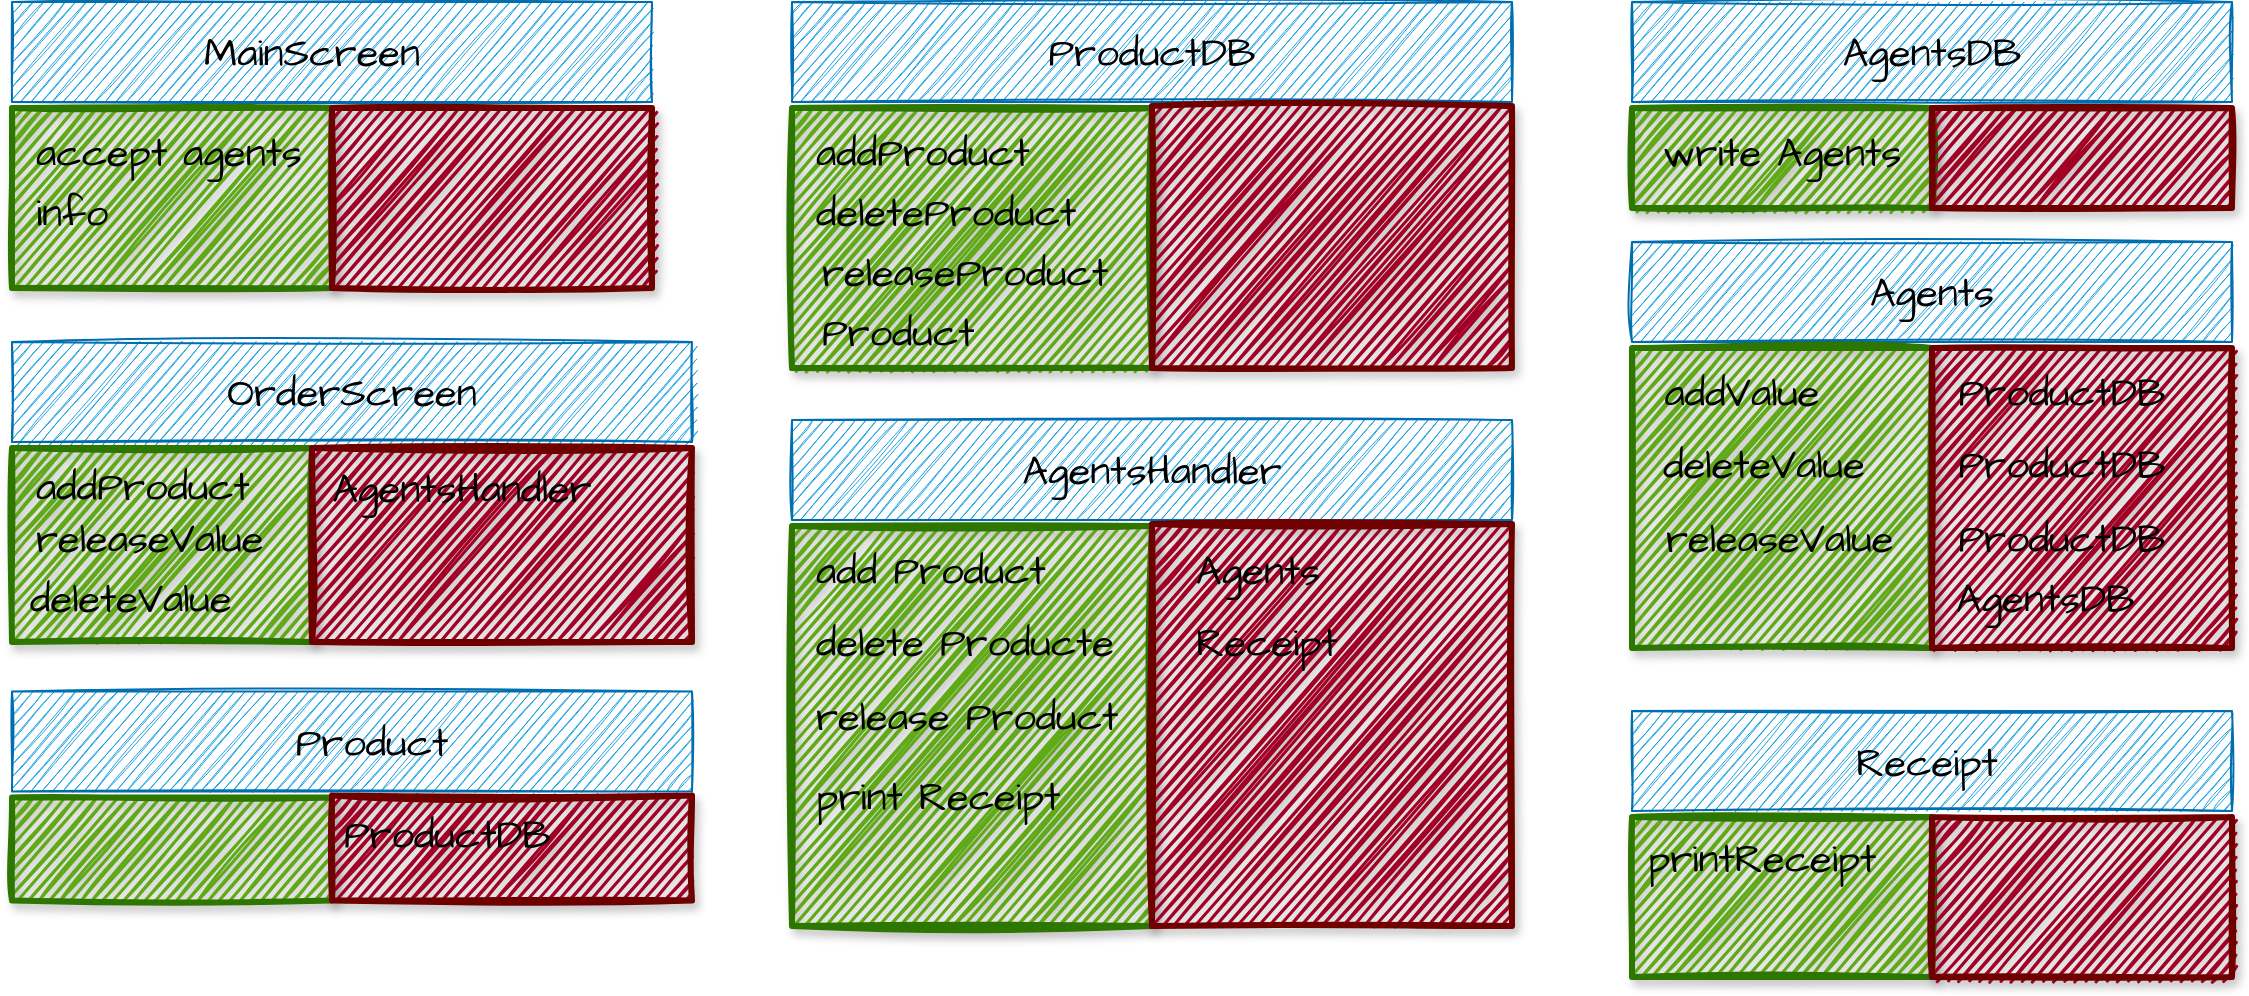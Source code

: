 <mxfile version="16.2.2" type="google"><diagram id="C5RBs43oDa-KdzZeNtuy" name="Page-1"><mxGraphModel dx="799" dy="788" grid="1" gridSize="10" guides="1" tooltips="1" connect="1" arrows="1" fold="1" page="1" pageScale="2" pageWidth="827" pageHeight="1169" math="0" shadow="0"><root><mxCell id="WIyWlLk6GJQsqaUBKTNV-0"/><mxCell id="WIyWlLk6GJQsqaUBKTNV-1" parent="WIyWlLk6GJQsqaUBKTNV-0"/><mxCell id="IiVSE55Y1btlAbvwMgnm-49" value="" style="rounded=0;whiteSpace=wrap;html=1;sketch=1;hachureGap=4;fontFamily=Architects Daughter;fontSource=https%3A%2F%2Ffonts.googleapis.com%2Fcss%3Ffamily%3DArchitects%2BDaughter;fontSize=20;fillColor=#1ba1e2;fontColor=#ffffff;strokeColor=#006EAF;" parent="WIyWlLk6GJQsqaUBKTNV-1" vertex="1"><mxGeometry x="50" y="207" width="340" height="50" as="geometry"/></mxCell><mxCell id="IiVSE55Y1btlAbvwMgnm-50" value="" style="rounded=0;whiteSpace=wrap;html=1;sketch=1;hachureGap=4;fontFamily=Architects Daughter;fontSource=https%3A%2F%2Ffonts.googleapis.com%2Fcss%3Ffamily%3DArchitects%2BDaughter;fontSize=20;fillColor=#60a917;fontColor=#ffffff;strokeColor=#2D7600;strokeWidth=3;glass=0;shadow=1;" parent="WIyWlLk6GJQsqaUBKTNV-1" vertex="1"><mxGeometry x="50" y="260" width="150" height="97" as="geometry"/></mxCell><mxCell id="IiVSE55Y1btlAbvwMgnm-51" value="" style="rounded=0;whiteSpace=wrap;html=1;sketch=1;hachureGap=4;fontFamily=Architects Daughter;fontSource=https%3A%2F%2Ffonts.googleapis.com%2Fcss%3Ffamily%3DArchitects%2BDaughter;fontSize=20;fillColor=#a20025;fontColor=#ffffff;strokeColor=#6F0000;strokeWidth=3;shadow=1;" parent="WIyWlLk6GJQsqaUBKTNV-1" vertex="1"><mxGeometry x="200" y="260" width="190" height="97" as="geometry"/></mxCell><mxCell id="IiVSE55Y1btlAbvwMgnm-52" value="OrderScreen" style="text;strokeColor=none;fillColor=none;html=1;align=center;verticalAlign=middle;whiteSpace=wrap;rounded=0;sketch=1;hachureGap=4;fontFamily=Architects Daughter;fontSource=https%3A%2F%2Ffonts.googleapis.com%2Fcss%3Ffamily%3DArchitects%2BDaughter;fontSize=20;" parent="WIyWlLk6GJQsqaUBKTNV-1" vertex="1"><mxGeometry x="155" y="217" width="130" height="30" as="geometry"/></mxCell><mxCell id="IiVSE55Y1btlAbvwMgnm-55" value="addProduct" style="text;strokeColor=none;fillColor=none;html=1;align=left;verticalAlign=middle;whiteSpace=wrap;rounded=0;sketch=1;hachureGap=4;fontFamily=Architects Daughter;fontSource=https%3A%2F%2Ffonts.googleapis.com%2Fcss%3Ffamily%3DArchitects%2BDaughter;fontSize=20;" parent="WIyWlLk6GJQsqaUBKTNV-1" vertex="1"><mxGeometry x="60" y="264" width="110" height="30" as="geometry"/></mxCell><mxCell id="IiVSE55Y1btlAbvwMgnm-61" value="" style="rounded=0;whiteSpace=wrap;html=1;sketch=1;hachureGap=4;fontFamily=Architects Daughter;fontSource=https%3A%2F%2Ffonts.googleapis.com%2Fcss%3Ffamily%3DArchitects%2BDaughter;fontSize=20;fillColor=#1ba1e2;fontColor=#ffffff;strokeColor=#006EAF;" parent="WIyWlLk6GJQsqaUBKTNV-1" vertex="1"><mxGeometry x="440" y="37" width="360" height="50" as="geometry"/></mxCell><mxCell id="IiVSE55Y1btlAbvwMgnm-62" value="" style="rounded=0;whiteSpace=wrap;html=1;sketch=1;hachureGap=4;fontFamily=Architects Daughter;fontSource=https%3A%2F%2Ffonts.googleapis.com%2Fcss%3Ffamily%3DArchitects%2BDaughter;fontSize=20;fillColor=#60a917;fontColor=#ffffff;strokeColor=#2D7600;strokeWidth=3;glass=0;shadow=1;" parent="WIyWlLk6GJQsqaUBKTNV-1" vertex="1"><mxGeometry x="440" y="90" width="180" height="130" as="geometry"/></mxCell><mxCell id="IiVSE55Y1btlAbvwMgnm-63" value="" style="rounded=0;whiteSpace=wrap;html=1;sketch=1;hachureGap=4;fontFamily=Architects Daughter;fontSource=https%3A%2F%2Ffonts.googleapis.com%2Fcss%3Ffamily%3DArchitects%2BDaughter;fontSize=20;fillColor=#a20025;fontColor=#ffffff;strokeColor=#6F0000;strokeWidth=3;shadow=1;" parent="WIyWlLk6GJQsqaUBKTNV-1" vertex="1"><mxGeometry x="620" y="89" width="180" height="131" as="geometry"/></mxCell><mxCell id="IiVSE55Y1btlAbvwMgnm-64" value="ProductDB" style="text;strokeColor=none;fillColor=none;html=1;align=center;verticalAlign=middle;whiteSpace=wrap;rounded=0;sketch=1;hachureGap=4;fontFamily=Architects Daughter;fontSource=https%3A%2F%2Ffonts.googleapis.com%2Fcss%3Ffamily%3DArchitects%2BDaughter;fontSize=20;" parent="WIyWlLk6GJQsqaUBKTNV-1" vertex="1"><mxGeometry x="555" y="47" width="130" height="30" as="geometry"/></mxCell><mxCell id="IiVSE55Y1btlAbvwMgnm-82" value="addProduct" style="text;strokeColor=none;fillColor=none;html=1;align=left;verticalAlign=middle;whiteSpace=wrap;rounded=0;sketch=1;hachureGap=4;fontFamily=Architects Daughter;fontSource=https%3A%2F%2Ffonts.googleapis.com%2Fcss%3Ffamily%3DArchitects%2BDaughter;fontSize=20;" parent="WIyWlLk6GJQsqaUBKTNV-1" vertex="1"><mxGeometry x="450" y="97" width="120" height="30" as="geometry"/></mxCell><mxCell id="IiVSE55Y1btlAbvwMgnm-83" value="deleteProduct" style="text;strokeColor=none;fillColor=none;html=1;align=left;verticalAlign=middle;whiteSpace=wrap;rounded=0;sketch=1;hachureGap=4;fontFamily=Architects Daughter;fontSource=https%3A%2F%2Ffonts.googleapis.com%2Fcss%3Ffamily%3DArchitects%2BDaughter;fontSize=20;" parent="WIyWlLk6GJQsqaUBKTNV-1" vertex="1"><mxGeometry x="450" y="127" width="130" height="30" as="geometry"/></mxCell><mxCell id="IiVSE55Y1btlAbvwMgnm-84" value="releaseProduct" style="text;strokeColor=none;fillColor=none;html=1;align=left;verticalAlign=middle;whiteSpace=wrap;rounded=0;sketch=1;hachureGap=4;fontFamily=Architects Daughter;fontSource=https%3A%2F%2Ffonts.googleapis.com%2Fcss%3Ffamily%3DArchitects%2BDaughter;fontSize=20;" parent="WIyWlLk6GJQsqaUBKTNV-1" vertex="1"><mxGeometry x="452.5" y="157" width="130" height="30" as="geometry"/></mxCell><mxCell id="IiVSE55Y1btlAbvwMgnm-86" value="" style="rounded=0;whiteSpace=wrap;html=1;sketch=1;hachureGap=4;fontFamily=Architects Daughter;fontSource=https%3A%2F%2Ffonts.googleapis.com%2Fcss%3Ffamily%3DArchitects%2BDaughter;fontSize=20;fillColor=#1ba1e2;fontColor=#ffffff;strokeColor=#006EAF;" parent="WIyWlLk6GJQsqaUBKTNV-1" vertex="1"><mxGeometry x="860" y="391.5" width="300" height="50" as="geometry"/></mxCell><mxCell id="IiVSE55Y1btlAbvwMgnm-87" value="" style="rounded=0;whiteSpace=wrap;html=1;sketch=1;hachureGap=4;fontFamily=Architects Daughter;fontSource=https%3A%2F%2Ffonts.googleapis.com%2Fcss%3Ffamily%3DArchitects%2BDaughter;fontSize=20;fillColor=#60a917;fontColor=#ffffff;strokeColor=#2D7600;strokeWidth=3;glass=0;shadow=1;" parent="WIyWlLk6GJQsqaUBKTNV-1" vertex="1"><mxGeometry x="860" y="444.5" width="150" height="80" as="geometry"/></mxCell><mxCell id="IiVSE55Y1btlAbvwMgnm-88" value="" style="rounded=0;whiteSpace=wrap;html=1;sketch=1;hachureGap=4;fontFamily=Architects Daughter;fontSource=https%3A%2F%2Ffonts.googleapis.com%2Fcss%3Ffamily%3DArchitects%2BDaughter;fontSize=20;fillColor=#a20025;fontColor=#ffffff;strokeColor=#6F0000;strokeWidth=3;shadow=1;" parent="WIyWlLk6GJQsqaUBKTNV-1" vertex="1"><mxGeometry x="1010" y="444.5" width="150" height="80" as="geometry"/></mxCell><mxCell id="IiVSE55Y1btlAbvwMgnm-91" value="Receipt" style="text;strokeColor=none;fillColor=none;html=1;align=left;verticalAlign=middle;whiteSpace=wrap;rounded=0;sketch=1;hachureGap=4;fontFamily=Architects Daughter;fontSource=https%3A%2F%2Ffonts.googleapis.com%2Fcss%3Ffamily%3DArchitects%2BDaughter;fontSize=20;" parent="WIyWlLk6GJQsqaUBKTNV-1" vertex="1"><mxGeometry x="970" y="401.5" width="80" height="30" as="geometry"/></mxCell><mxCell id="IiVSE55Y1btlAbvwMgnm-92" value="printReceipt" style="text;strokeColor=none;fillColor=none;html=1;align=left;verticalAlign=middle;whiteSpace=wrap;rounded=0;sketch=1;hachureGap=4;fontFamily=Architects Daughter;fontSource=https%3A%2F%2Ffonts.googleapis.com%2Fcss%3Ffamily%3DArchitects%2BDaughter;fontSize=20;" parent="WIyWlLk6GJQsqaUBKTNV-1" vertex="1"><mxGeometry x="865.5" y="450" width="139" height="30" as="geometry"/></mxCell><mxCell id="IiVSE55Y1btlAbvwMgnm-99" value="" style="rounded=0;whiteSpace=wrap;html=1;sketch=1;hachureGap=4;fontFamily=Architects Daughter;fontSource=https%3A%2F%2Ffonts.googleapis.com%2Fcss%3Ffamily%3DArchitects%2BDaughter;fontSize=20;fillColor=#1ba1e2;fontColor=#ffffff;strokeColor=#006EAF;" parent="WIyWlLk6GJQsqaUBKTNV-1" vertex="1"><mxGeometry x="440" y="246" width="360" height="50" as="geometry"/></mxCell><mxCell id="IiVSE55Y1btlAbvwMgnm-100" value="" style="rounded=0;whiteSpace=wrap;html=1;sketch=1;hachureGap=4;fontFamily=Architects Daughter;fontSource=https%3A%2F%2Ffonts.googleapis.com%2Fcss%3Ffamily%3DArchitects%2BDaughter;fontSize=20;fillColor=#60a917;fontColor=#ffffff;strokeColor=#2D7600;strokeWidth=3;glass=0;shadow=1;" parent="WIyWlLk6GJQsqaUBKTNV-1" vertex="1"><mxGeometry x="440" y="299" width="180" height="200" as="geometry"/></mxCell><mxCell id="IiVSE55Y1btlAbvwMgnm-101" value="" style="rounded=0;whiteSpace=wrap;html=1;sketch=1;hachureGap=4;fontFamily=Architects Daughter;fontSource=https%3A%2F%2Ffonts.googleapis.com%2Fcss%3Ffamily%3DArchitects%2BDaughter;fontSize=20;fillColor=#a20025;fontColor=#ffffff;strokeColor=#6F0000;strokeWidth=3;shadow=1;" parent="WIyWlLk6GJQsqaUBKTNV-1" vertex="1"><mxGeometry x="620" y="298" width="180" height="201" as="geometry"/></mxCell><mxCell id="IiVSE55Y1btlAbvwMgnm-102" value="AgentsHandler" style="text;strokeColor=none;fillColor=none;html=1;align=center;verticalAlign=middle;whiteSpace=wrap;rounded=0;sketch=1;hachureGap=4;fontFamily=Architects Daughter;fontSource=https%3A%2F%2Ffonts.googleapis.com%2Fcss%3Ffamily%3DArchitects%2BDaughter;fontSize=20;" parent="WIyWlLk6GJQsqaUBKTNV-1" vertex="1"><mxGeometry x="555" y="256" width="130" height="30" as="geometry"/></mxCell><mxCell id="IiVSE55Y1btlAbvwMgnm-103" value="add Product" style="text;strokeColor=none;fillColor=none;html=1;align=left;verticalAlign=middle;whiteSpace=wrap;rounded=0;sketch=1;hachureGap=4;fontFamily=Architects Daughter;fontSource=https%3A%2F%2Ffonts.googleapis.com%2Fcss%3Ffamily%3DArchitects%2BDaughter;fontSize=20;" parent="WIyWlLk6GJQsqaUBKTNV-1" vertex="1"><mxGeometry x="450" y="306" width="130" height="30" as="geometry"/></mxCell><mxCell id="IiVSE55Y1btlAbvwMgnm-104" value="delete Producte" style="text;strokeColor=none;fillColor=none;html=1;align=left;verticalAlign=middle;whiteSpace=wrap;rounded=0;sketch=1;hachureGap=4;fontFamily=Architects Daughter;fontSource=https%3A%2F%2Ffonts.googleapis.com%2Fcss%3Ffamily%3DArchitects%2BDaughter;fontSize=20;" parent="WIyWlLk6GJQsqaUBKTNV-1" vertex="1"><mxGeometry x="450" y="342" width="160" height="30" as="geometry"/></mxCell><mxCell id="IiVSE55Y1btlAbvwMgnm-105" value="release Product" style="text;strokeColor=none;fillColor=none;html=1;align=left;verticalAlign=middle;whiteSpace=wrap;rounded=0;sketch=1;hachureGap=4;fontFamily=Architects Daughter;fontSource=https%3A%2F%2Ffonts.googleapis.com%2Fcss%3Ffamily%3DArchitects%2BDaughter;fontSize=20;" parent="WIyWlLk6GJQsqaUBKTNV-1" vertex="1"><mxGeometry x="450" y="379" width="160" height="30" as="geometry"/></mxCell><mxCell id="IiVSE55Y1btlAbvwMgnm-106" value="print Receipt" style="text;strokeColor=none;fillColor=none;html=1;align=left;verticalAlign=middle;whiteSpace=wrap;rounded=0;sketch=1;hachureGap=4;fontFamily=Architects Daughter;fontSource=https%3A%2F%2Ffonts.googleapis.com%2Fcss%3Ffamily%3DArchitects%2BDaughter;fontSize=20;" parent="WIyWlLk6GJQsqaUBKTNV-1" vertex="1"><mxGeometry x="450" y="419" width="140" height="30" as="geometry"/></mxCell><mxCell id="IiVSE55Y1btlAbvwMgnm-107" value="&lt;br&gt;" style="text;strokeColor=none;fillColor=none;html=1;align=left;verticalAlign=middle;whiteSpace=wrap;rounded=0;sketch=1;hachureGap=4;fontFamily=Architects Daughter;fontSource=https%3A%2F%2Ffonts.googleapis.com%2Fcss%3Ffamily%3DArchitects%2BDaughter;fontSize=20;" parent="WIyWlLk6GJQsqaUBKTNV-1" vertex="1"><mxGeometry x="630" y="306" width="100" height="30" as="geometry"/></mxCell><mxCell id="AFZY_WzQuK9txs75r0Lg-5" value="AgentsHandler" style="text;strokeColor=none;fillColor=none;html=1;align=center;verticalAlign=middle;whiteSpace=wrap;rounded=0;sketch=1;hachureGap=4;fontFamily=Architects Daughter;fontSource=https%3A%2F%2Ffonts.googleapis.com%2Fcss%3Ffamily%3DArchitects%2BDaughter;fontSize=20;" parent="WIyWlLk6GJQsqaUBKTNV-1" vertex="1"><mxGeometry x="210" y="265" width="130" height="30" as="geometry"/></mxCell><mxCell id="QV2quZmS9MMxbZypGBM6-0" value="" style="rounded=0;whiteSpace=wrap;html=1;sketch=1;hachureGap=4;fontFamily=Architects Daughter;fontSource=https%3A%2F%2Ffonts.googleapis.com%2Fcss%3Ffamily%3DArchitects%2BDaughter;fontSize=20;fillColor=#1ba1e2;fontColor=#ffffff;strokeColor=#006EAF;" vertex="1" parent="WIyWlLk6GJQsqaUBKTNV-1"><mxGeometry x="860" y="37" width="300" height="50" as="geometry"/></mxCell><mxCell id="QV2quZmS9MMxbZypGBM6-1" value="" style="rounded=0;whiteSpace=wrap;html=1;sketch=1;hachureGap=4;fontFamily=Architects Daughter;fontSource=https%3A%2F%2Ffonts.googleapis.com%2Fcss%3Ffamily%3DArchitects%2BDaughter;fontSize=20;fillColor=#60a917;fontColor=#ffffff;strokeColor=#2D7600;strokeWidth=3;glass=0;shadow=1;" vertex="1" parent="WIyWlLk6GJQsqaUBKTNV-1"><mxGeometry x="860" y="90" width="150" height="50" as="geometry"/></mxCell><mxCell id="QV2quZmS9MMxbZypGBM6-2" value="" style="rounded=0;whiteSpace=wrap;html=1;sketch=1;hachureGap=4;fontFamily=Architects Daughter;fontSource=https%3A%2F%2Ffonts.googleapis.com%2Fcss%3Ffamily%3DArchitects%2BDaughter;fontSize=20;fillColor=#a20025;fontColor=#ffffff;strokeColor=#6F0000;strokeWidth=3;shadow=1;" vertex="1" parent="WIyWlLk6GJQsqaUBKTNV-1"><mxGeometry x="1010" y="90" width="150" height="50" as="geometry"/></mxCell><mxCell id="QV2quZmS9MMxbZypGBM6-3" value="AgentsDB" style="text;strokeColor=none;fillColor=none;html=1;align=center;verticalAlign=middle;whiteSpace=wrap;rounded=0;sketch=1;hachureGap=4;fontFamily=Architects Daughter;fontSource=https%3A%2F%2Ffonts.googleapis.com%2Fcss%3Ffamily%3DArchitects%2BDaughter;fontSize=20;" vertex="1" parent="WIyWlLk6GJQsqaUBKTNV-1"><mxGeometry x="945" y="47" width="130" height="30" as="geometry"/></mxCell><mxCell id="QV2quZmS9MMxbZypGBM6-4" value="write Agents" style="text;strokeColor=none;fillColor=none;html=1;align=center;verticalAlign=middle;whiteSpace=wrap;rounded=0;sketch=1;hachureGap=4;fontFamily=Architects Daughter;fontSource=https%3A%2F%2Ffonts.googleapis.com%2Fcss%3Ffamily%3DArchitects%2BDaughter;fontSize=20;" vertex="1" parent="WIyWlLk6GJQsqaUBKTNV-1"><mxGeometry x="870" y="97" width="130" height="30" as="geometry"/></mxCell><mxCell id="QV2quZmS9MMxbZypGBM6-7" value="" style="rounded=0;whiteSpace=wrap;html=1;sketch=1;hachureGap=4;fontFamily=Architects Daughter;fontSource=https%3A%2F%2Ffonts.googleapis.com%2Fcss%3Ffamily%3DArchitects%2BDaughter;fontSize=20;fillColor=#1ba1e2;fontColor=#ffffff;strokeColor=#006EAF;" vertex="1" parent="WIyWlLk6GJQsqaUBKTNV-1"><mxGeometry x="860" y="157" width="300" height="50" as="geometry"/></mxCell><mxCell id="QV2quZmS9MMxbZypGBM6-8" value="" style="rounded=0;whiteSpace=wrap;html=1;sketch=1;hachureGap=4;fontFamily=Architects Daughter;fontSource=https%3A%2F%2Ffonts.googleapis.com%2Fcss%3Ffamily%3DArchitects%2BDaughter;fontSize=20;fillColor=#60a917;fontColor=#ffffff;strokeColor=#2D7600;strokeWidth=3;glass=0;shadow=1;" vertex="1" parent="WIyWlLk6GJQsqaUBKTNV-1"><mxGeometry x="860" y="210" width="150" height="150" as="geometry"/></mxCell><mxCell id="QV2quZmS9MMxbZypGBM6-9" value="" style="rounded=0;whiteSpace=wrap;html=1;sketch=1;hachureGap=4;fontFamily=Architects Daughter;fontSource=https%3A%2F%2Ffonts.googleapis.com%2Fcss%3Ffamily%3DArchitects%2BDaughter;fontSize=20;fillColor=#a20025;fontColor=#ffffff;strokeColor=#6F0000;strokeWidth=3;shadow=1;" vertex="1" parent="WIyWlLk6GJQsqaUBKTNV-1"><mxGeometry x="1010" y="210" width="150" height="150" as="geometry"/></mxCell><mxCell id="QV2quZmS9MMxbZypGBM6-10" value="Agents" style="text;strokeColor=none;fillColor=none;html=1;align=center;verticalAlign=middle;whiteSpace=wrap;rounded=0;sketch=1;hachureGap=4;fontFamily=Architects Daughter;fontSource=https%3A%2F%2Ffonts.googleapis.com%2Fcss%3Ffamily%3DArchitects%2BDaughter;fontSize=20;" vertex="1" parent="WIyWlLk6GJQsqaUBKTNV-1"><mxGeometry x="945" y="167" width="130" height="30" as="geometry"/></mxCell><mxCell id="QV2quZmS9MMxbZypGBM6-11" value="addValue" style="text;strokeColor=none;fillColor=none;html=1;align=center;verticalAlign=middle;whiteSpace=wrap;rounded=0;sketch=1;hachureGap=4;fontFamily=Architects Daughter;fontSource=https%3A%2F%2Ffonts.googleapis.com%2Fcss%3Ffamily%3DArchitects%2BDaughter;fontSize=20;" vertex="1" parent="WIyWlLk6GJQsqaUBKTNV-1"><mxGeometry x="860" y="217" width="110" height="30" as="geometry"/></mxCell><mxCell id="QV2quZmS9MMxbZypGBM6-12" value="deleteValue" style="text;strokeColor=none;fillColor=none;html=1;align=center;verticalAlign=middle;whiteSpace=wrap;rounded=0;sketch=1;hachureGap=4;fontFamily=Architects Daughter;fontSource=https%3A%2F%2Ffonts.googleapis.com%2Fcss%3Ffamily%3DArchitects%2BDaughter;fontSize=20;" vertex="1" parent="WIyWlLk6GJQsqaUBKTNV-1"><mxGeometry x="871" y="253" width="110" height="30" as="geometry"/></mxCell><mxCell id="QV2quZmS9MMxbZypGBM6-13" value="releaseValue" style="text;strokeColor=none;fillColor=none;html=1;align=left;verticalAlign=middle;whiteSpace=wrap;rounded=0;sketch=1;hachureGap=4;fontFamily=Architects Daughter;fontSource=https%3A%2F%2Ffonts.googleapis.com%2Fcss%3Ffamily%3DArchitects%2BDaughter;fontSize=20;" vertex="1" parent="WIyWlLk6GJQsqaUBKTNV-1"><mxGeometry x="875" y="290" width="110" height="30" as="geometry"/></mxCell><mxCell id="QV2quZmS9MMxbZypGBM6-18" value="" style="rounded=0;whiteSpace=wrap;html=1;sketch=1;hachureGap=4;fontFamily=Architects Daughter;fontSource=https%3A%2F%2Ffonts.googleapis.com%2Fcss%3Ffamily%3DArchitects%2BDaughter;fontSize=20;fillColor=#1ba1e2;fontColor=#ffffff;strokeColor=#006EAF;" vertex="1" parent="WIyWlLk6GJQsqaUBKTNV-1"><mxGeometry x="50" y="37" width="320" height="50" as="geometry"/></mxCell><mxCell id="QV2quZmS9MMxbZypGBM6-19" value="" style="rounded=0;whiteSpace=wrap;html=1;sketch=1;hachureGap=4;fontFamily=Architects Daughter;fontSource=https%3A%2F%2Ffonts.googleapis.com%2Fcss%3Ffamily%3DArchitects%2BDaughter;fontSize=20;fillColor=#60a917;fontColor=#ffffff;strokeColor=#2D7600;strokeWidth=3;glass=0;shadow=1;" vertex="1" parent="WIyWlLk6GJQsqaUBKTNV-1"><mxGeometry x="50" y="90" width="160" height="90" as="geometry"/></mxCell><mxCell id="QV2quZmS9MMxbZypGBM6-20" value="" style="rounded=0;whiteSpace=wrap;html=1;sketch=1;hachureGap=4;fontFamily=Architects Daughter;fontSource=https%3A%2F%2Ffonts.googleapis.com%2Fcss%3Ffamily%3DArchitects%2BDaughter;fontSize=20;fillColor=#a20025;fontColor=#ffffff;strokeColor=#6F0000;strokeWidth=3;shadow=1;" vertex="1" parent="WIyWlLk6GJQsqaUBKTNV-1"><mxGeometry x="210" y="90" width="160" height="90" as="geometry"/></mxCell><mxCell id="QV2quZmS9MMxbZypGBM6-21" value="MainScreen" style="text;strokeColor=none;fillColor=none;html=1;align=center;verticalAlign=middle;whiteSpace=wrap;rounded=0;sketch=1;hachureGap=4;fontFamily=Architects Daughter;fontSource=https%3A%2F%2Ffonts.googleapis.com%2Fcss%3Ffamily%3DArchitects%2BDaughter;fontSize=20;" vertex="1" parent="WIyWlLk6GJQsqaUBKTNV-1"><mxGeometry x="135" y="47" width="130" height="30" as="geometry"/></mxCell><mxCell id="QV2quZmS9MMxbZypGBM6-26" value="accept agents" style="text;strokeColor=none;fillColor=none;html=1;align=left;verticalAlign=middle;whiteSpace=wrap;rounded=0;sketch=1;hachureGap=4;fontFamily=Architects Daughter;fontSource=https%3A%2F%2Ffonts.googleapis.com%2Fcss%3Ffamily%3DArchitects%2BDaughter;fontSize=20;" vertex="1" parent="WIyWlLk6GJQsqaUBKTNV-1"><mxGeometry x="60" y="97" width="140" height="30" as="geometry"/></mxCell><mxCell id="QV2quZmS9MMxbZypGBM6-27" value="" style="rounded=0;whiteSpace=wrap;html=1;sketch=1;hachureGap=4;fontFamily=Architects Daughter;fontSource=https%3A%2F%2Ffonts.googleapis.com%2Fcss%3Ffamily%3DArchitects%2BDaughter;fontSize=20;fillColor=#1ba1e2;fontColor=#ffffff;strokeColor=#006EAF;" vertex="1" parent="WIyWlLk6GJQsqaUBKTNV-1"><mxGeometry x="50" y="381.75" width="340" height="50" as="geometry"/></mxCell><mxCell id="QV2quZmS9MMxbZypGBM6-28" value="" style="rounded=0;whiteSpace=wrap;html=1;sketch=1;hachureGap=4;fontFamily=Architects Daughter;fontSource=https%3A%2F%2Ffonts.googleapis.com%2Fcss%3Ffamily%3DArchitects%2BDaughter;fontSize=20;fillColor=#60a917;fontColor=#ffffff;strokeColor=#2D7600;strokeWidth=3;glass=0;shadow=1;" vertex="1" parent="WIyWlLk6GJQsqaUBKTNV-1"><mxGeometry x="50" y="434.75" width="160" height="51.5" as="geometry"/></mxCell><mxCell id="QV2quZmS9MMxbZypGBM6-29" value="" style="rounded=0;whiteSpace=wrap;html=1;sketch=1;hachureGap=4;fontFamily=Architects Daughter;fontSource=https%3A%2F%2Ffonts.googleapis.com%2Fcss%3Ffamily%3DArchitects%2BDaughter;fontSize=20;fillColor=#a20025;fontColor=#ffffff;strokeColor=#6F0000;strokeWidth=3;shadow=1;" vertex="1" parent="WIyWlLk6GJQsqaUBKTNV-1"><mxGeometry x="210" y="433.75" width="180" height="52.5" as="geometry"/></mxCell><mxCell id="QV2quZmS9MMxbZypGBM6-30" value="Product" style="text;strokeColor=none;fillColor=none;html=1;align=center;verticalAlign=middle;whiteSpace=wrap;rounded=0;sketch=1;hachureGap=4;fontFamily=Architects Daughter;fontSource=https%3A%2F%2Ffonts.googleapis.com%2Fcss%3Ffamily%3DArchitects%2BDaughter;fontSize=20;" vertex="1" parent="WIyWlLk6GJQsqaUBKTNV-1"><mxGeometry x="165" y="391.75" width="130" height="30" as="geometry"/></mxCell><mxCell id="QV2quZmS9MMxbZypGBM6-35" value="&lt;br&gt;" style="text;strokeColor=none;fillColor=none;html=1;align=left;verticalAlign=middle;whiteSpace=wrap;rounded=0;sketch=1;hachureGap=4;fontFamily=Architects Daughter;fontSource=https%3A%2F%2Ffonts.googleapis.com%2Fcss%3Ffamily%3DArchitects%2BDaughter;fontSize=20;" vertex="1" parent="WIyWlLk6GJQsqaUBKTNV-1"><mxGeometry x="240" y="441.75" width="100" height="30" as="geometry"/></mxCell><mxCell id="QV2quZmS9MMxbZypGBM6-37" value="ProductDB" style="text;strokeColor=none;fillColor=none;html=1;align=left;verticalAlign=middle;whiteSpace=wrap;rounded=0;sketch=1;hachureGap=4;fontFamily=Architects Daughter;fontSource=https%3A%2F%2Ffonts.googleapis.com%2Fcss%3Ffamily%3DArchitects%2BDaughter;fontSize=20;" vertex="1" parent="WIyWlLk6GJQsqaUBKTNV-1"><mxGeometry x="214" y="437.75" width="130" height="30" as="geometry"/></mxCell><mxCell id="QV2quZmS9MMxbZypGBM6-39" value="info" style="text;strokeColor=none;fillColor=none;html=1;align=left;verticalAlign=middle;whiteSpace=wrap;rounded=0;sketch=1;hachureGap=4;fontFamily=Architects Daughter;fontSource=https%3A%2F%2Ffonts.googleapis.com%2Fcss%3Ffamily%3DArchitects%2BDaughter;fontSize=20;" vertex="1" parent="WIyWlLk6GJQsqaUBKTNV-1"><mxGeometry x="60" y="127" width="130" height="30" as="geometry"/></mxCell><mxCell id="QV2quZmS9MMxbZypGBM6-41" value="releaseValue" style="text;strokeColor=none;fillColor=none;html=1;align=left;verticalAlign=middle;whiteSpace=wrap;rounded=0;sketch=1;hachureGap=4;fontFamily=Architects Daughter;fontSource=https%3A%2F%2Ffonts.googleapis.com%2Fcss%3Ffamily%3DArchitects%2BDaughter;fontSize=20;" vertex="1" parent="WIyWlLk6GJQsqaUBKTNV-1"><mxGeometry x="60" y="290" width="110" height="30" as="geometry"/></mxCell><mxCell id="QV2quZmS9MMxbZypGBM6-42" value="deleteValue" style="text;strokeColor=none;fillColor=none;html=1;align=left;verticalAlign=middle;whiteSpace=wrap;rounded=0;sketch=1;hachureGap=4;fontFamily=Architects Daughter;fontSource=https%3A%2F%2Ffonts.googleapis.com%2Fcss%3Ffamily%3DArchitects%2BDaughter;fontSize=20;" vertex="1" parent="WIyWlLk6GJQsqaUBKTNV-1"><mxGeometry x="57" y="320" width="110" height="30" as="geometry"/></mxCell><mxCell id="QV2quZmS9MMxbZypGBM6-44" value="Product" style="text;strokeColor=none;fillColor=none;html=1;align=left;verticalAlign=middle;whiteSpace=wrap;rounded=0;sketch=1;hachureGap=4;fontFamily=Architects Daughter;fontSource=https%3A%2F%2Ffonts.googleapis.com%2Fcss%3Ffamily%3DArchitects%2BDaughter;fontSize=20;" vertex="1" parent="WIyWlLk6GJQsqaUBKTNV-1"><mxGeometry x="452.5" y="187" width="125" height="30" as="geometry"/></mxCell><mxCell id="QV2quZmS9MMxbZypGBM6-46" value="ProductDB" style="text;strokeColor=none;fillColor=none;html=1;align=center;verticalAlign=middle;whiteSpace=wrap;rounded=0;sketch=1;hachureGap=4;fontFamily=Architects Daughter;fontSource=https%3A%2F%2Ffonts.googleapis.com%2Fcss%3Ffamily%3DArchitects%2BDaughter;fontSize=20;" vertex="1" parent="WIyWlLk6GJQsqaUBKTNV-1"><mxGeometry x="1010" y="217" width="130" height="30" as="geometry"/></mxCell><mxCell id="QV2quZmS9MMxbZypGBM6-47" value="ProductDB" style="text;strokeColor=none;fillColor=none;html=1;align=center;verticalAlign=middle;whiteSpace=wrap;rounded=0;sketch=1;hachureGap=4;fontFamily=Architects Daughter;fontSource=https%3A%2F%2Ffonts.googleapis.com%2Fcss%3Ffamily%3DArchitects%2BDaughter;fontSize=20;" vertex="1" parent="WIyWlLk6GJQsqaUBKTNV-1"><mxGeometry x="1010" y="253" width="130" height="30" as="geometry"/></mxCell><mxCell id="QV2quZmS9MMxbZypGBM6-48" value="ProductDB" style="text;strokeColor=none;fillColor=none;html=1;align=center;verticalAlign=middle;whiteSpace=wrap;rounded=0;sketch=1;hachureGap=4;fontFamily=Architects Daughter;fontSource=https%3A%2F%2Ffonts.googleapis.com%2Fcss%3Ffamily%3DArchitects%2BDaughter;fontSize=20;" vertex="1" parent="WIyWlLk6GJQsqaUBKTNV-1"><mxGeometry x="1010" y="290" width="130" height="30" as="geometry"/></mxCell><mxCell id="QV2quZmS9MMxbZypGBM6-49" value="AgentsDB" style="text;strokeColor=none;fillColor=none;html=1;align=left;verticalAlign=middle;whiteSpace=wrap;rounded=0;sketch=1;hachureGap=4;fontFamily=Architects Daughter;fontSource=https%3A%2F%2Ffonts.googleapis.com%2Fcss%3Ffamily%3DArchitects%2BDaughter;fontSize=20;" vertex="1" parent="WIyWlLk6GJQsqaUBKTNV-1"><mxGeometry x="1020" y="320" width="130" height="30" as="geometry"/></mxCell><mxCell id="QV2quZmS9MMxbZypGBM6-50" value="Agents" style="text;strokeColor=none;fillColor=none;html=1;align=left;verticalAlign=middle;whiteSpace=wrap;rounded=0;sketch=1;hachureGap=4;fontFamily=Architects Daughter;fontSource=https%3A%2F%2Ffonts.googleapis.com%2Fcss%3Ffamily%3DArchitects%2BDaughter;fontSize=20;" vertex="1" parent="WIyWlLk6GJQsqaUBKTNV-1"><mxGeometry x="640" y="306" width="90" height="30" as="geometry"/></mxCell><mxCell id="QV2quZmS9MMxbZypGBM6-51" value="Receipt" style="text;strokeColor=none;fillColor=none;html=1;align=left;verticalAlign=middle;whiteSpace=wrap;rounded=0;sketch=1;hachureGap=4;fontFamily=Architects Daughter;fontSource=https%3A%2F%2Ffonts.googleapis.com%2Fcss%3Ffamily%3DArchitects%2BDaughter;fontSize=20;" vertex="1" parent="WIyWlLk6GJQsqaUBKTNV-1"><mxGeometry x="640" y="342" width="80" height="30" as="geometry"/></mxCell></root></mxGraphModel></diagram></mxfile>